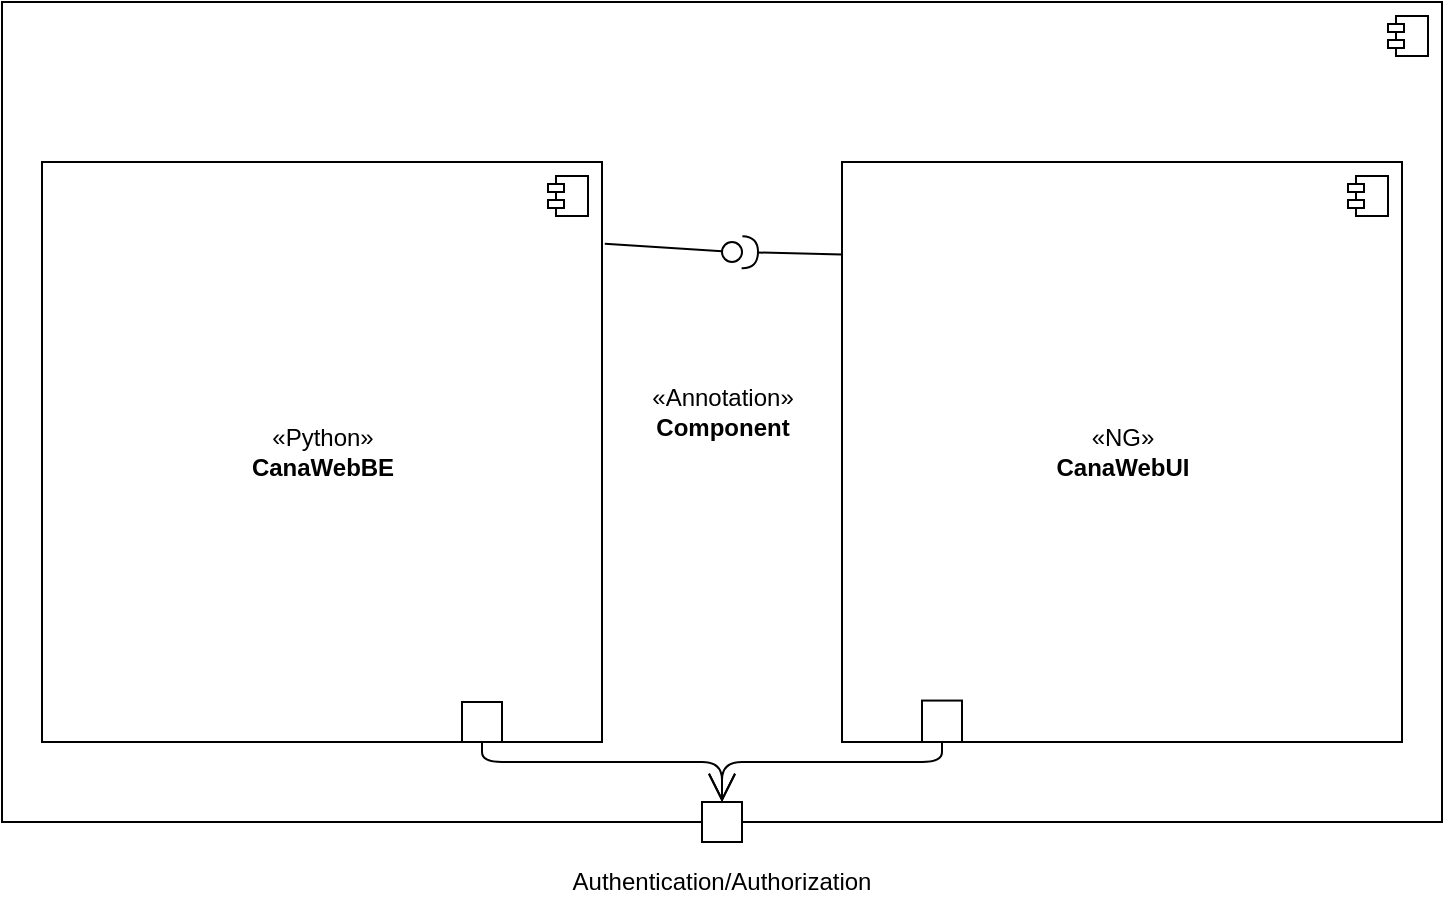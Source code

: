 <mxfile version="12.2.3" type="github" pages="1">
  <diagram name="Page-1" id="b5b7bab2-c9e2-2cf4-8b2a-24fd1a2a6d21">
    <mxGraphModel dx="893" dy="927" grid="1" gridSize="10" guides="1" tooltips="1" connect="1" arrows="1" fold="1" page="1" pageScale="1" pageWidth="827" pageHeight="1169" background="#ffffff" math="0" shadow="0">
      <root>
        <mxCell id="0"/>
        <mxCell id="1" parent="0"/>
        <mxCell id="BnAWIRu-mCrKlaFCmiCf-27" value="&amp;laquo;Annotation&amp;raquo;&lt;br/&gt;&lt;b&gt;Component&lt;/b&gt;" style="html=1;" vertex="1" parent="1">
          <mxGeometry x="20" y="80" width="720" height="410" as="geometry"/>
        </mxCell>
        <mxCell id="BnAWIRu-mCrKlaFCmiCf-28" value="" style="shape=component;jettyWidth=8;jettyHeight=4;" vertex="1" parent="BnAWIRu-mCrKlaFCmiCf-27">
          <mxGeometry x="1" width="20" height="20" relative="1" as="geometry">
            <mxPoint x="-27" y="7" as="offset"/>
          </mxGeometry>
        </mxCell>
        <mxCell id="BnAWIRu-mCrKlaFCmiCf-25" value="" style="ellipse;whiteSpace=wrap;html=1;fontFamily=Helvetica;fontSize=12;fontColor=#000000;align=center;strokeColor=#000000;fillColor=#ffffff;points=[];aspect=fixed;resizable=0;" vertex="1" parent="BnAWIRu-mCrKlaFCmiCf-27">
          <mxGeometry x="360.0" y="120" width="10" height="10" as="geometry"/>
        </mxCell>
        <mxCell id="BnAWIRu-mCrKlaFCmiCf-26" value="" style="rounded=0;orthogonalLoop=1;jettySize=auto;html=1;endArrow=halfCircle;endFill=0;endSize=6;strokeWidth=1;exitX=-0.006;exitY=0.143;exitDx=0;exitDy=0;exitPerimeter=0;" edge="1" parent="BnAWIRu-mCrKlaFCmiCf-27" target="BnAWIRu-mCrKlaFCmiCf-25">
          <mxGeometry relative="1" as="geometry">
            <mxPoint x="430.272" y="126.47" as="sourcePoint"/>
            <mxPoint x="370.286" y="125" as="targetPoint"/>
          </mxGeometry>
        </mxCell>
        <mxCell id="BnAWIRu-mCrKlaFCmiCf-1" value="«NG»&lt;br&gt;&lt;b&gt;CanaWebUI&lt;/b&gt;" style="html=1;" vertex="1" parent="1">
          <mxGeometry x="440" y="160" width="280" height="290" as="geometry"/>
        </mxCell>
        <mxCell id="BnAWIRu-mCrKlaFCmiCf-2" value="" style="shape=component;jettyWidth=8;jettyHeight=4;" vertex="1" parent="BnAWIRu-mCrKlaFCmiCf-1">
          <mxGeometry x="1" width="20" height="20" relative="1" as="geometry">
            <mxPoint x="-27" y="7" as="offset"/>
          </mxGeometry>
        </mxCell>
        <mxCell id="BnAWIRu-mCrKlaFCmiCf-33" value="" style="html=1;" vertex="1" parent="BnAWIRu-mCrKlaFCmiCf-1">
          <mxGeometry x="40" y="269.286" width="20" height="20.714" as="geometry"/>
        </mxCell>
        <mxCell id="BnAWIRu-mCrKlaFCmiCf-9" value="«Python»&lt;br&gt;&lt;b&gt;CanaWebBE&lt;/b&gt;" style="html=1;" vertex="1" parent="1">
          <mxGeometry x="40" y="160" width="280" height="290" as="geometry"/>
        </mxCell>
        <mxCell id="BnAWIRu-mCrKlaFCmiCf-10" value="" style="shape=component;jettyWidth=8;jettyHeight=4;" vertex="1" parent="BnAWIRu-mCrKlaFCmiCf-9">
          <mxGeometry x="1" width="20" height="20" relative="1" as="geometry">
            <mxPoint x="-27" y="7" as="offset"/>
          </mxGeometry>
        </mxCell>
        <mxCell id="BnAWIRu-mCrKlaFCmiCf-31" value="" style="html=1;" vertex="1" parent="BnAWIRu-mCrKlaFCmiCf-9">
          <mxGeometry x="210" y="270" width="20" height="20" as="geometry"/>
        </mxCell>
        <mxCell id="BnAWIRu-mCrKlaFCmiCf-23" value="" style="rounded=0;orthogonalLoop=1;jettySize=auto;html=1;endArrow=none;endFill=0;exitX=1.005;exitY=0.141;exitDx=0;exitDy=0;exitPerimeter=0;" edge="1" target="BnAWIRu-mCrKlaFCmiCf-25" parent="1" source="BnAWIRu-mCrKlaFCmiCf-9">
          <mxGeometry relative="1" as="geometry">
            <mxPoint x="340" y="195" as="sourcePoint"/>
          </mxGeometry>
        </mxCell>
        <mxCell id="BnAWIRu-mCrKlaFCmiCf-29" value="" style="html=1;" vertex="1" parent="1">
          <mxGeometry x="370" y="480" width="20" height="20" as="geometry"/>
        </mxCell>
        <mxCell id="BnAWIRu-mCrKlaFCmiCf-30" value="" style="endArrow=open;endFill=1;endSize=12;html=1;entryX=0.5;entryY=0;entryDx=0;entryDy=0;" edge="1" parent="1" source="BnAWIRu-mCrKlaFCmiCf-31" target="BnAWIRu-mCrKlaFCmiCf-29">
          <mxGeometry width="160" relative="1" as="geometry">
            <mxPoint x="40" y="520" as="sourcePoint"/>
            <mxPoint x="200" y="520" as="targetPoint"/>
            <Array as="points">
              <mxPoint x="260" y="460"/>
              <mxPoint x="380" y="460"/>
            </Array>
          </mxGeometry>
        </mxCell>
        <mxCell id="BnAWIRu-mCrKlaFCmiCf-36" value="" style="endArrow=open;endFill=1;endSize=12;html=1;entryX=0.5;entryY=0;entryDx=0;entryDy=0;exitX=0.5;exitY=1;exitDx=0;exitDy=0;" edge="1" parent="1" source="BnAWIRu-mCrKlaFCmiCf-33" target="BnAWIRu-mCrKlaFCmiCf-29">
          <mxGeometry width="160" relative="1" as="geometry">
            <mxPoint x="270" y="580" as="sourcePoint"/>
            <mxPoint x="430" y="580" as="targetPoint"/>
            <Array as="points">
              <mxPoint x="490" y="450"/>
              <mxPoint x="490" y="460"/>
              <mxPoint x="380" y="460"/>
            </Array>
          </mxGeometry>
        </mxCell>
        <mxCell id="BnAWIRu-mCrKlaFCmiCf-37" value="Authentication/Authorization" style="text;html=1;strokeColor=none;fillColor=none;align=center;verticalAlign=middle;whiteSpace=wrap;rounded=0;" vertex="1" parent="1">
          <mxGeometry x="295" y="510" width="170" height="20" as="geometry"/>
        </mxCell>
      </root>
    </mxGraphModel>
  </diagram>
</mxfile>
